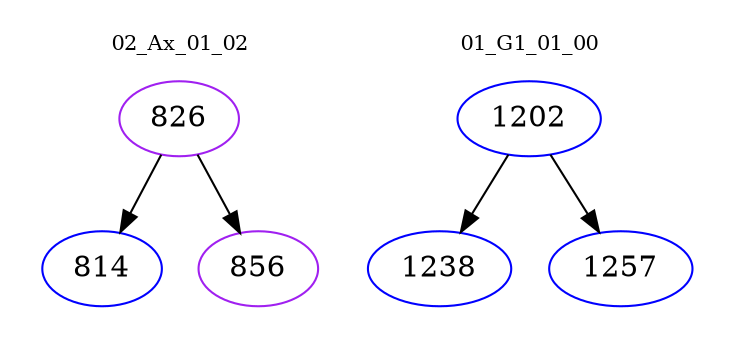 digraph{
subgraph cluster_0 {
color = white
label = "02_Ax_01_02";
fontsize=10;
T0_826 [label="826", color="purple"]
T0_826 -> T0_814 [color="black"]
T0_814 [label="814", color="blue"]
T0_826 -> T0_856 [color="black"]
T0_856 [label="856", color="purple"]
}
subgraph cluster_1 {
color = white
label = "01_G1_01_00";
fontsize=10;
T1_1202 [label="1202", color="blue"]
T1_1202 -> T1_1238 [color="black"]
T1_1238 [label="1238", color="blue"]
T1_1202 -> T1_1257 [color="black"]
T1_1257 [label="1257", color="blue"]
}
}
